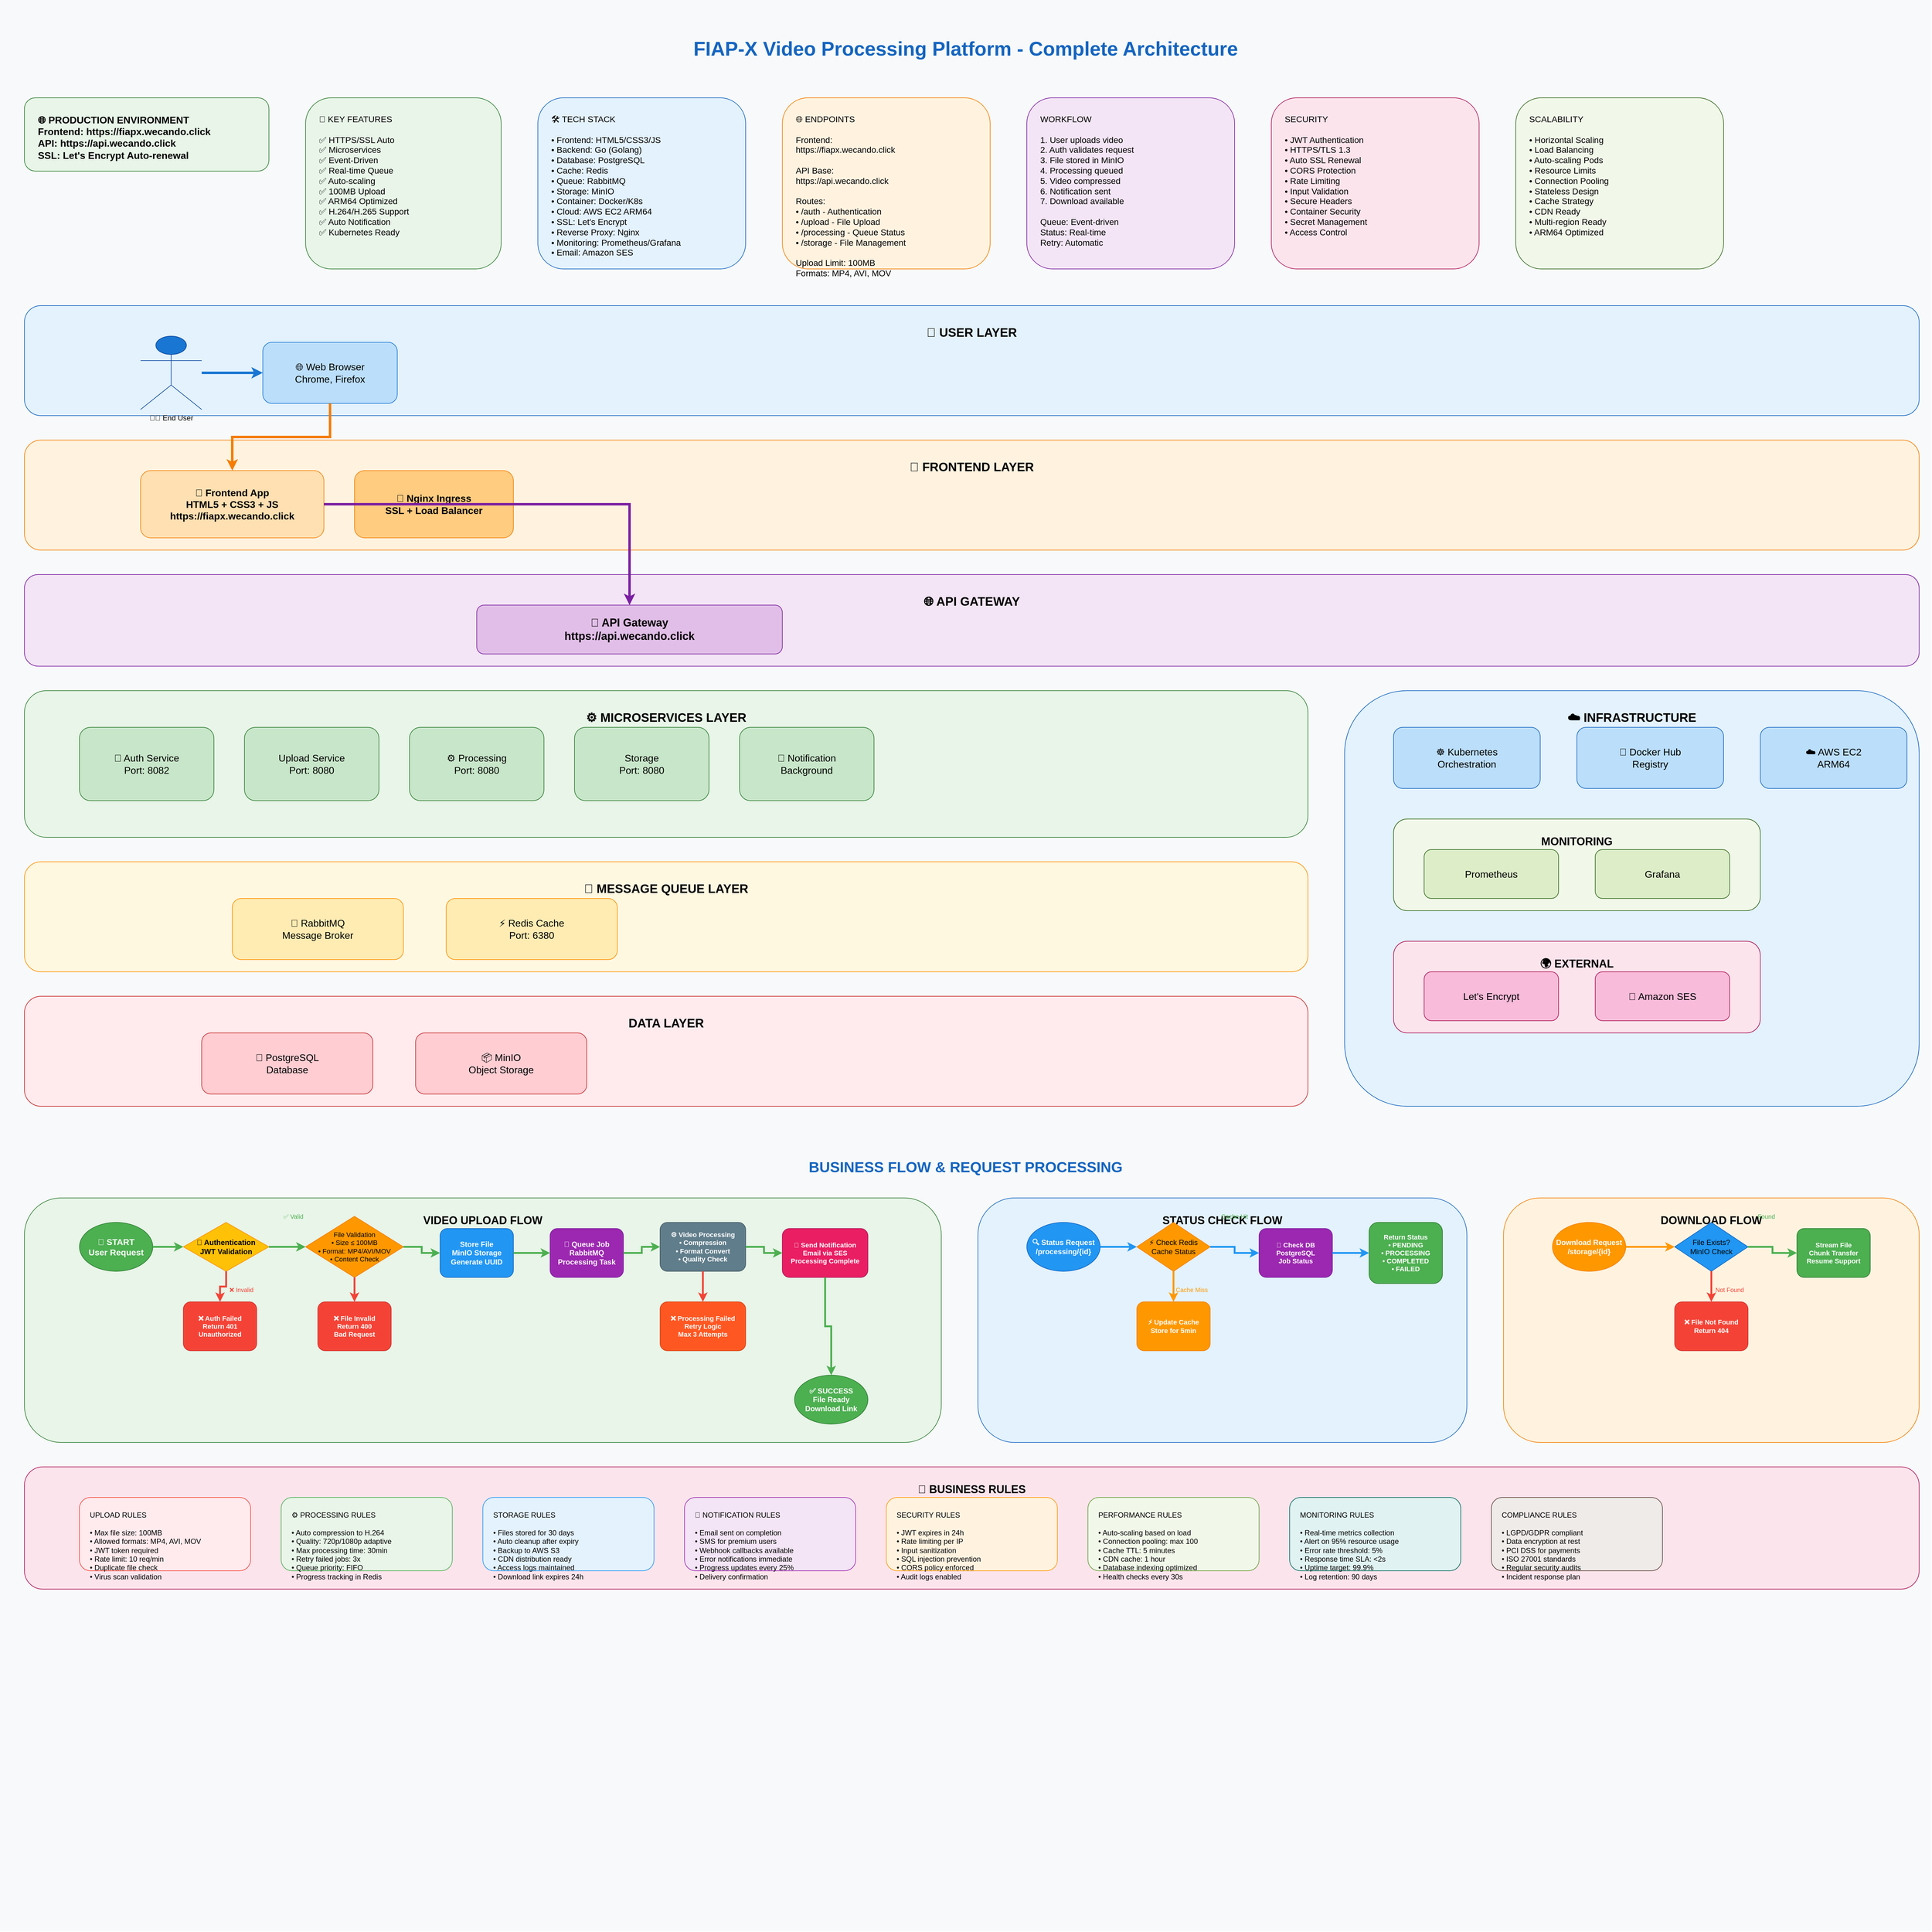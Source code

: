 <mxfile version="24.6.4" type="device">
  <diagram name="FIAP-X Complete Architecture" id="fiapx-complete-arch">
    <mxGraphModel dx="3800" dy="3200" grid="1" gridSize="10" guides="1" tooltips="1" connect="1" arrows="1" fold="1" page="1" pageScale="1" pageWidth="3200" pageHeight="3200" math="0" shadow="0">
      <root>
        <mxCell id="0" />
        <mxCell id="1" parent="0" />
        
        <!-- Background -->
        <mxCell id="bg" value="" style="rounded=0;whiteSpace=wrap;html=1;fillColor=#f8f9fa;strokeColor=none;" vertex="1" parent="1">
          <mxGeometry x="20" y="20" width="3160" height="3160" as="geometry" />
        </mxCell>
        
        <!-- Title -->
        <mxCell id="title" value="FIAP-X Video Processing Platform - Complete Architecture" style="text;html=1;strokeColor=none;fillColor=none;align=center;verticalAlign=middle;whiteSpace=wrap;rounded=0;fontSize=32;fontStyle=1;fontColor=#1565C0;" vertex="1" parent="1">
          <mxGeometry x="400" y="60" width="2400" height="80" as="geometry" />
        </mxCell>

        <!-- Production URLs -->
        <mxCell id="urls" value="🌐 PRODUCTION ENVIRONMENT&#xa;Frontend: https://fiapx.wecando.click&#xa;API: https://api.wecando.click&#xa;SSL: Let's Encrypt Auto-renewal" style="rounded=1;whiteSpace=wrap;html=1;fillColor=#E8F5E8;strokeColor=#2E7D32;fontSize=16;fontStyle=1;align=left;verticalAlign=top;spacingLeft=20;spacingTop=20;" vertex="1" parent="1">
          <mxGeometry x="60" y="180" width="400" height="120" as="geometry" />
        </mxCell>

        <!-- FEATURES BOX -->
        <mxCell id="features" value="🔑 KEY FEATURES&#xa;&#xa;✅ HTTPS/SSL Auto&#xa;✅ Microservices&#xa;✅ Event-Driven&#xa;✅ Real-time Queue&#xa;✅ Auto-scaling&#xa;✅ 100MB Upload&#xa;✅ ARM64 Optimized&#xa;✅ H.264/H.265 Support&#xa;✅ Auto Notification&#xa;✅ Kubernetes Ready" style="rounded=1;whiteSpace=wrap;html=1;fillColor=#E8F5E8;strokeColor=#2E7D32;fontSize=14;align=left;verticalAlign=top;spacingLeft=20;spacingTop=20;" vertex="1" parent="1">
          <mxGeometry x="520" y="180" width="320" height="280" as="geometry" />
        </mxCell>

        <!-- TECH STACK -->
        <mxCell id="tech-stack" value="🛠️ TECH STACK&#xa;&#xa;• Frontend: HTML5/CSS3/JS&#xa;• Backend: Go (Golang)&#xa;• Database: PostgreSQL&#xa;• Cache: Redis&#xa;• Queue: RabbitMQ&#xa;• Storage: MinIO&#xa;• Container: Docker/K8s&#xa;• Cloud: AWS EC2 ARM64&#xa;• SSL: Let's Encrypt&#xa;• Reverse Proxy: Nginx&#xa;• Monitoring: Prometheus/Grafana&#xa;• Email: Amazon SES" style="rounded=1;whiteSpace=wrap;html=1;fillColor=#E3F2FD;strokeColor=#1565C0;fontSize=14;align=left;verticalAlign=top;spacingLeft=20;spacingTop=20;" vertex="1" parent="1">
          <mxGeometry x="900" y="180" width="340" height="280" as="geometry" />
        </mxCell>

        <!-- ENDPOINTS -->
        <mxCell id="endpoints" value="🌐 ENDPOINTS&#xa;&#xa;Frontend:&#xa;https://fiapx.wecando.click&#xa;&#xa;API Base:&#xa;https://api.wecando.click&#xa;&#xa;Routes:&#xa;• /auth - Authentication&#xa;• /upload - File Upload&#xa;• /processing - Queue Status&#xa;• /storage - File Management&#xa;&#xa;Upload Limit: 100MB&#xa;Formats: MP4, AVI, MOV" style="rounded=1;whiteSpace=wrap;html=1;fillColor=#FFF3E0;strokeColor=#F57C00;fontSize=14;align=left;verticalAlign=top;spacingLeft=20;spacingTop=20;" vertex="1" parent="1">
          <mxGeometry x="1300" y="180" width="340" height="280" as="geometry" />
        </mxCell>

        <!-- WORKFLOW -->
        <mxCell id="workflow" value="WORKFLOW&#xa;&#xa;1. User uploads video&#xa;2. Auth validates request&#xa;3. File stored in MinIO&#xa;4. Processing queued&#xa;5. Video compressed&#xa;6. Notification sent&#xa;7. Download available&#xa;&#xa;Queue: Event-driven&#xa;Status: Real-time&#xa;Retry: Automatic" style="rounded=1;whiteSpace=wrap;html=1;fillColor=#F3E5F5;strokeColor=#7B1FA2;fontSize=14;align=left;verticalAlign=top;spacingLeft=20;spacingTop=20;" vertex="1" parent="1">
          <mxGeometry x="1700" y="180" width="340" height="280" as="geometry" />
        </mxCell>

        <!-- SECURITY -->
        <mxCell id="security" value="SECURITY&#xa;&#xa;• JWT Authentication&#xa;• HTTPS/TLS 1.3&#xa;• Auto SSL Renewal&#xa;• CORS Protection&#xa;• Rate Limiting&#xa;• Input Validation&#xa;• Secure Headers&#xa;• Container Security&#xa;• Secret Management&#xa;• Access Control" style="rounded=1;whiteSpace=wrap;html=1;fillColor=#FCE4EC;strokeColor=#AD1457;fontSize=14;align=left;verticalAlign=top;spacingLeft=20;spacingTop=20;" vertex="1" parent="1">
          <mxGeometry x="2100" y="180" width="340" height="280" as="geometry" />
        </mxCell>

        <!-- SCALABILITY -->
        <mxCell id="scalability" value="SCALABILITY&#xa;&#xa;• Horizontal Scaling&#xa;• Load Balancing&#xa;• Auto-scaling Pods&#xa;• Resource Limits&#xa;• Connection Pooling&#xa;• Stateless Design&#xa;• Cache Strategy&#xa;• CDN Ready&#xa;• Multi-region Ready&#xa;• ARM64 Optimized" style="rounded=1;whiteSpace=wrap;html=1;fillColor=#F1F8E9;strokeColor=#33691E;fontSize=14;align=left;verticalAlign=top;spacingLeft=20;spacingTop=20;" vertex="1" parent="1">
          <mxGeometry x="2500" y="180" width="340" height="280" as="geometry" />
        </mxCell>

        <!-- USER LAYER -->
        <mxCell id="user-layer" value="👤 USER LAYER" style="rounded=1;whiteSpace=wrap;html=1;fillColor=#E3F2FD;strokeColor=#1565C0;fontSize=20;fontStyle=1;verticalAlign=top;spacingTop=25;" vertex="1" parent="1">
          <mxGeometry x="60" y="520" width="3100" height="180" as="geometry" />
        </mxCell>

        
        <!-- User -->
        <mxCell id="user" value="👨‍💻 End User" style="shape=umlActor;verticalLabelPosition=bottom;verticalAlign=top;html=1;outlineConnect=0;fillColor=#1976D2;strokeColor=#0D47A1;" vertex="1" parent="1">
          <mxGeometry x="250" y="570" width="100" height="120" as="geometry" />
        </mxCell>
        
        <!-- Browser -->
        <mxCell id="browser" value="🌐 Web Browser&#xa;Chrome, Firefox" style="rounded=1;whiteSpace=wrap;html=1;fillColor=#BBDEFB;strokeColor=#1976D2;fontSize=16;" vertex="1" parent="1">
          <mxGeometry x="450" y="580" width="220" height="100" as="geometry" />
        </mxCell>

        <!-- FRONTEND LAYER -->
        <mxCell id="frontend-layer" value="🎨 FRONTEND LAYER" style="rounded=1;whiteSpace=wrap;html=1;fillColor=#FFF3E0;strokeColor=#F57C00;fontSize=20;fontStyle=1;verticalAlign=top;spacingTop=25;" vertex="1" parent="1">
          <mxGeometry x="60" y="740" width="3100" height="180" as="geometry" />
        </mxCell>
        
        <!-- Frontend App -->
        <mxCell id="frontend" value="🎯 Frontend App&#xa;HTML5 + CSS3 + JS&#xa;https://fiapx.wecando.click" style="rounded=1;whiteSpace=wrap;html=1;fillColor=#FFE0B2;strokeColor=#F57C00;fontSize=16;fontStyle=1;" vertex="1" parent="1">
          <mxGeometry x="250" y="790" width="300" height="110" as="geometry" />
        </mxCell>
        
        <!-- Nginx -->
        <mxCell id="nginx" value="🔧 Nginx Ingress&#xa;SSL + Load Balancer" style="rounded=1;whiteSpace=wrap;html=1;fillColor=#FFCC80;strokeColor=#F57C00;fontSize=16;fontStyle=1;" vertex="1" parent="1">
          <mxGeometry x="600" y="790" width="260" height="110" as="geometry" />
        </mxCell>

        <!-- API GATEWAY -->
        <mxCell id="gateway-layer" value="🌐 API GATEWAY" style="rounded=1;whiteSpace=wrap;html=1;fillColor=#F3E5F5;strokeColor=#7B1FA2;fontSize=20;fontStyle=1;verticalAlign=top;spacingTop=25;" vertex="1" parent="1">
          <mxGeometry x="60" y="960" width="3100" height="150" as="geometry" />
        </mxCell>
        
        <mxCell id="api-gateway" value="🔗 API Gateway&#xa;https://api.wecando.click" style="rounded=1;whiteSpace=wrap;html=1;fillColor=#E1BEE7;strokeColor=#7B1FA2;fontSize=18;fontStyle=1;" vertex="1" parent="1">
          <mxGeometry x="800" y="1010" width="500" height="80" as="geometry" />
        </mxCell>

        <!-- MICROSERVICES -->
        <mxCell id="services-layer" value="⚙️ MICROSERVICES LAYER" style="rounded=1;whiteSpace=wrap;html=1;fillColor=#E8F5E8;strokeColor=#2E7D32;fontSize=20;fontStyle=1;verticalAlign=top;spacingTop=25;" vertex="1" parent="1">
          <mxGeometry x="60" y="1150" width="2100" height="240" as="geometry" />
        </mxCell>
        
        <!-- Services -->
        <mxCell id="auth-service" value="🔐 Auth Service&#xa;Port: 8082" style="rounded=1;whiteSpace=wrap;html=1;fillColor=#C8E6C9;strokeColor=#2E7D32;fontSize=16;" vertex="1" parent="1">
          <mxGeometry x="150" y="1210" width="220" height="120" as="geometry" />
        </mxCell>
        
        <mxCell id="upload-service" value="Upload Service&#xa;Port: 8080" style="rounded=1;whiteSpace=wrap;html=1;fillColor=#C8E6C9;strokeColor=#2E7D32;fontSize=16;" vertex="1" parent="1">
          <mxGeometry x="420" y="1210" width="220" height="120" as="geometry" />
        </mxCell>
        
        <mxCell id="processing-service" value="⚙️ Processing&#xa;Port: 8080" style="rounded=1;whiteSpace=wrap;html=1;fillColor=#C8E6C9;strokeColor=#2E7D32;fontSize=16;" vertex="1" parent="1">
          <mxGeometry x="690" y="1210" width="220" height="120" as="geometry" />
        </mxCell>
        
        <mxCell id="storage-service" value="Storage&#xa;Port: 8080" style="rounded=1;whiteSpace=wrap;html=1;fillColor=#C8E6C9;strokeColor=#2E7D32;fontSize=16;" vertex="1" parent="1">
          <mxGeometry x="960" y="1210" width="220" height="120" as="geometry" />
        </mxCell>
        
        <mxCell id="notification-service" value="📧 Notification&#xa;Background" style="rounded=1;whiteSpace=wrap;html=1;fillColor=#C8E6C9;strokeColor=#2E7D32;fontSize=16;" vertex="1" parent="1">
          <mxGeometry x="1230" y="1210" width="220" height="120" as="geometry" />
        </mxCell>

        <!-- MESSAGE LAYER -->
        <mxCell id="message-layer" value="📨 MESSAGE QUEUE LAYER" style="rounded=1;whiteSpace=wrap;html=1;fillColor=#FFF8E1;strokeColor=#FF8F00;fontSize=20;fontStyle=1;verticalAlign=top;spacingTop=25;" vertex="1" parent="1">
          <mxGeometry x="60" y="1430" width="2100" height="180" as="geometry" />
        </mxCell>
        
        <mxCell id="rabbitmq" value="🐰 RabbitMQ&#xa;Message Broker" style="rounded=1;whiteSpace=wrap;html=1;fillColor=#FFECB3;strokeColor=#FF8F00;fontSize=16;" vertex="1" parent="1">
          <mxGeometry x="400" y="1490" width="280" height="100" as="geometry" />
        </mxCell>
        
        <mxCell id="redis" value="⚡ Redis Cache&#xa;Port: 6380" style="rounded=1;whiteSpace=wrap;html=1;fillColor=#FFECB3;strokeColor=#FF8F00;fontSize=16;" vertex="1" parent="1">
          <mxGeometry x="750" y="1490" width="280" height="100" as="geometry" />
        </mxCell>

        <!-- DATA LAYER -->
        <mxCell id="data-layer" value="DATA LAYER" style="rounded=1;whiteSpace=wrap;html=1;fillColor=#FFEBEE;strokeColor=#C62828;fontSize=20;fontStyle=1;verticalAlign=top;spacingTop=25;" vertex="1" parent="1">
          <mxGeometry x="60" y="1650" width="2100" height="180" as="geometry" />
        </mxCell>
        
        <mxCell id="postgresql" value="🐘 PostgreSQL&#xa;Database" style="rounded=1;whiteSpace=wrap;html=1;fillColor=#FFCDD2;strokeColor=#C62828;fontSize=16;" vertex="1" parent="1">
          <mxGeometry x="350" y="1710" width="280" height="100" as="geometry" />
        </mxCell>
        
        <mxCell id="minio" value="📦 MinIO&#xa;Object Storage" style="rounded=1;whiteSpace=wrap;html=1;fillColor=#FFCDD2;strokeColor=#C62828;fontSize=16;" vertex="1" parent="1">
          <mxGeometry x="700" y="1710" width="280" height="100" as="geometry" />
        </mxCell>

        <!-- INFRASTRUCTURE -->
        <mxCell id="infra-layer" value="☁️ INFRASTRUCTURE" style="rounded=1;whiteSpace=wrap;html=1;fillColor=#E3F2FD;strokeColor=#1565C0;fontSize=20;fontStyle=1;verticalAlign=top;spacingTop=25;" vertex="1" parent="1">
          <mxGeometry x="2220" y="1150" width="940" height="680" as="geometry" />
        </mxCell>
        
        <mxCell id="kubernetes" value="☸️ Kubernetes&#xa;Orchestration" style="rounded=1;whiteSpace=wrap;html=1;fillColor=#BBDEFB;strokeColor=#1565C0;fontSize=16;" vertex="1" parent="1">
          <mxGeometry x="2300" y="1210" width="240" height="100" as="geometry" />
        </mxCell>
        
        <mxCell id="docker" value="🐳 Docker Hub&#xa;Registry" style="rounded=1;whiteSpace=wrap;html=1;fillColor=#BBDEFB;strokeColor=#1565C0;fontSize=16;" vertex="1" parent="1">
          <mxGeometry x="2600" y="1210" width="240" height="100" as="geometry" />
        </mxCell>
        
        <mxCell id="aws" value="☁️ AWS EC2&#xa;ARM64" style="rounded=1;whiteSpace=wrap;html=1;fillColor=#BBDEFB;strokeColor=#1565C0;fontSize=16;" vertex="1" parent="1">
          <mxGeometry x="2900" y="1210" width="240" height="100" as="geometry" />
        </mxCell>

        <!-- MONITORING -->
        <mxCell id="monitoring" value="MONITORING" style="rounded=1;whiteSpace=wrap;html=1;fillColor=#F1F8E9;strokeColor=#33691E;fontSize=18;fontStyle=1;verticalAlign=top;spacingTop=20;" vertex="1" parent="1">
          <mxGeometry x="2300" y="1360" width="600" height="150" as="geometry" />
        </mxCell>
        
        <mxCell id="prometheus" value="Prometheus" style="rounded=1;whiteSpace=wrap;html=1;fillColor=#DCEDC8;strokeColor=#33691E;fontSize=16;" vertex="1" parent="1">
          <mxGeometry x="2350" y="1410" width="220" height="80" as="geometry" />
        </mxCell>
        
        <mxCell id="grafana" value="Grafana" style="rounded=1;whiteSpace=wrap;html=1;fillColor=#DCEDC8;strokeColor=#33691E;fontSize=16;" vertex="1" parent="1">
          <mxGeometry x="2630" y="1410" width="220" height="80" as="geometry" />
        </mxCell>

        <!-- EXTERNAL -->
        <mxCell id="external" value="🌍 EXTERNAL" style="rounded=1;whiteSpace=wrap;html=1;fillColor=#FCE4EC;strokeColor=#AD1457;fontSize=18;fontStyle=1;verticalAlign=top;spacingTop=20;" vertex="1" parent="1">
          <mxGeometry x="2300" y="1560" width="600" height="150" as="geometry" />
        </mxCell>
        
        <mxCell id="letsencrypt" value="Let's Encrypt" style="rounded=1;whiteSpace=wrap;html=1;fillColor=#F8BBD9;strokeColor=#AD1457;fontSize=16;" vertex="1" parent="1">
          <mxGeometry x="2350" y="1610" width="220" height="80" as="geometry" />
        </mxCell>
        
        <mxCell id="ses" value="📧 Amazon SES" style="rounded=1;whiteSpace=wrap;html=1;fillColor=#F8BBD9;strokeColor=#AD1457;fontSize=16;" vertex="1" parent="1">
          <mxGeometry x="2630" y="1610" width="220" height="80" as="geometry" />
        </mxCell>

        <!-- BUSINESS FLOW SECTION -->
        <mxCell id="flow-title" value="BUSINESS FLOW &amp; REQUEST PROCESSING" style="text;html=1;strokeColor=none;fillColor=none;align=center;verticalAlign=middle;whiteSpace=wrap;rounded=0;fontSize=24;fontStyle=1;fontColor=#1565C0;" vertex="1" parent="1">
          <mxGeometry x="400" y="1900" width="2400" height="60" as="geometry" />
        </mxCell>

        <!-- UPLOAD FLOW -->
        <mxCell id="upload-flow-layer" value="VIDEO UPLOAD FLOW" style="rounded=1;whiteSpace=wrap;html=1;fillColor=#E8F5E8;strokeColor=#2E7D32;fontSize=18;fontStyle=1;verticalAlign=top;spacingTop=20;" vertex="1" parent="1">
          <mxGeometry x="60" y="1980" width="1500" height="400" as="geometry" />
        </mxCell>

        <!-- Flow Start -->
        <mxCell id="flow-start" value="🚀 START&#xa;User Request" style="ellipse;whiteSpace=wrap;html=1;fillColor=#4CAF50;strokeColor=#2E7D32;fontSize=14;fontStyle=1;fontColor=white;" vertex="1" parent="1">
          <mxGeometry x="150" y="2020" width="120" height="80" as="geometry" />
        </mxCell>

        <!-- Auth Check -->
        <mxCell id="flow-auth" value="🔐 Authentication&#xa;JWT Validation" style="rhombus;whiteSpace=wrap;html=1;fillColor=#FFC107;strokeColor=#FF8F00;fontSize=12;fontStyle=1;" vertex="1" parent="1">
          <mxGeometry x="320" y="2020" width="140" height="80" as="geometry" />
        </mxCell>

        <!-- File Validation -->
        <mxCell id="flow-file-check" value="File Validation&#xa;• Size ≤ 100MB&#xa;• Format: MP4/AVI/MOV&#xa;• Content Check" style="rhombus;whiteSpace=wrap;html=1;fillColor=#FF9800;strokeColor=#F57C00;fontSize=11;" vertex="1" parent="1">
          <mxGeometry x="520" y="2010" width="160" height="100" as="geometry" />
        </mxCell>

        <!-- Storage -->
        <mxCell id="flow-storage" value="Store File&#xa;MinIO Storage&#xa;Generate UUID" style="rounded=1;whiteSpace=wrap;html=1;fillColor=#2196F3;strokeColor=#1565C0;fontSize=12;fontStyle=1;fontColor=white;" vertex="1" parent="1">
          <mxGeometry x="740" y="2030" width="120" height="80" as="geometry" />
        </mxCell>

        <!-- Queue Processing -->
        <mxCell id="flow-queue" value="📨 Queue Job&#xa;RabbitMQ&#xa;Processing Task" style="rounded=1;whiteSpace=wrap;html=1;fillColor=#9C27B0;strokeColor=#7B1FA2;fontSize=12;fontStyle=1;fontColor=white;" vertex="1" parent="1">
          <mxGeometry x="920" y="2030" width="120" height="80" as="geometry" />
        </mxCell>

        <!-- Processing -->
        <mxCell id="flow-processing" value="⚙️ Video Processing&#xa;• Compression&#xa;• Format Convert&#xa;• Quality Check" style="rounded=1;whiteSpace=wrap;html=1;fillColor=#607D8B;strokeColor=#455A64;fontSize=11;fontStyle=1;fontColor=white;" vertex="1" parent="1">
          <mxGeometry x="1100" y="2020" width="140" height="80" as="geometry" />
        </mxCell>

        <!-- Notification -->
        <mxCell id="flow-notification" value="📧 Send Notification&#xa;Email via SES&#xa;Processing Complete" style="rounded=1;whiteSpace=wrap;html=1;fillColor=#E91E63;strokeColor=#AD1457;fontSize=11;fontStyle=1;fontColor=white;" vertex="1" parent="1">
          <mxGeometry x="1300" y="2030" width="140" height="80" as="geometry" />
        </mxCell>

        <!-- Error Flows -->
        <mxCell id="flow-auth-error" value="❌ Auth Failed&#xa;Return 401&#xa;Unauthorized" style="rounded=1;whiteSpace=wrap;html=1;fillColor=#F44336;strokeColor=#D32F2F;fontSize=11;fontStyle=1;fontColor=white;" vertex="1" parent="1">
          <mxGeometry x="320" y="2150" width="120" height="80" as="geometry" />
        </mxCell>

        <mxCell id="flow-file-error" value="❌ File Invalid&#xa;Return 400&#xa;Bad Request" style="rounded=1;whiteSpace=wrap;html=1;fillColor=#F44336;strokeColor=#D32F2F;fontSize=11;fontStyle=1;fontColor=white;" vertex="1" parent="1">
          <mxGeometry x="540" y="2150" width="120" height="80" as="geometry" />
        </mxCell>

        <mxCell id="flow-process-error" value="❌ Processing Failed&#xa;Retry Logic&#xa;Max 3 Attempts" style="rounded=1;whiteSpace=wrap;html=1;fillColor=#FF5722;strokeColor=#D84315;fontSize=11;fontStyle=1;fontColor=white;" vertex="1" parent="1">
          <mxGeometry x="1100" y="2150" width="140" height="80" as="geometry" />
        </mxCell>

        <!-- Success End -->
        <mxCell id="flow-success" value="✅ SUCCESS&#xa;File Ready&#xa;Download Link" style="ellipse;whiteSpace=wrap;html=1;fillColor=#4CAF50;strokeColor=#2E7D32;fontSize=12;fontStyle=1;fontColor=white;" vertex="1" parent="1">
          <mxGeometry x="1320" y="2270" width="120" height="80" as="geometry" />
        </mxCell>

        <!-- STATUS CHECK FLOW -->
        <mxCell id="status-flow-layer" value="STATUS CHECK FLOW" style="rounded=1;whiteSpace=wrap;html=1;fillColor=#E3F2FD;strokeColor=#1565C0;fontSize=18;fontStyle=1;verticalAlign=top;spacingTop=20;" vertex="1" parent="1">
          <mxGeometry x="1620" y="1980" width="800" height="400" as="geometry" />
        </mxCell>

        <!-- Status Start -->
        <mxCell id="status-start" value="🔍 Status Request&#xa;/processing/{id}" style="ellipse;whiteSpace=wrap;html=1;fillColor=#2196F3;strokeColor=#1565C0;fontSize=12;fontStyle=1;fontColor=white;" vertex="1" parent="1">
          <mxGeometry x="1700" y="2020" width="120" height="80" as="geometry" />
        </mxCell>

        <!-- Redis Check -->
        <mxCell id="status-redis" value="⚡ Check Redis&#xa;Cache Status" style="rhombus;whiteSpace=wrap;html=1;fillColor=#FF9800;strokeColor=#F57C00;fontSize=12;" vertex="1" parent="1">
          <mxGeometry x="1880" y="2020" width="120" height="80" as="geometry" />
        </mxCell>

        <!-- DB Check -->
        <mxCell id="status-db" value="🐘 Check DB&#xa;PostgreSQL&#xa;Job Status" style="rounded=1;whiteSpace=wrap;html=1;fillColor=#9C27B0;strokeColor=#7B1FA2;fontSize=11;fontStyle=1;fontColor=white;" vertex="1" parent="1">
          <mxGeometry x="2080" y="2030" width="120" height="80" as="geometry" />
        </mxCell>

        <!-- Status Response -->
        <mxCell id="status-response" value="Return Status&#xa;• PENDING&#xa;• PROCESSING&#xa;• COMPLETED&#xa;• FAILED" style="rounded=1;whiteSpace=wrap;html=1;fillColor=#4CAF50;strokeColor=#2E7D32;fontSize=11;fontStyle=1;fontColor=white;" vertex="1" parent="1">
          <mxGeometry x="2260" y="2020" width="120" height="100" as="geometry" />
        </mxCell>

        <!-- Cache Update -->
        <mxCell id="status-cache-update" value="⚡ Update Cache&#xa;Store for 5min" style="rounded=1;whiteSpace=wrap;html=1;fillColor=#FF9800;strokeColor=#F57C00;fontSize=11;fontStyle=1;fontColor=white;" vertex="1" parent="1">
          <mxGeometry x="1880" y="2150" width="120" height="80" as="geometry" />
        </mxCell>

        <!-- DOWNLOAD FLOW -->
        <mxCell id="download-flow-layer" value="DOWNLOAD FLOW" style="rounded=1;whiteSpace=wrap;html=1;fillColor=#FFF3E0;strokeColor=#F57C00;fontSize=18;fontStyle=1;verticalAlign=top;spacingTop=20;" vertex="1" parent="1">
          <mxGeometry x="2480" y="1980" width="680" height="400" as="geometry" />
        </mxCell>

        <!-- Download Start -->
        <mxCell id="download-start" value="Download Request&#xa;/storage/{id}" style="ellipse;whiteSpace=wrap;html=1;fillColor=#FF9800;strokeColor=#F57C00;fontSize=12;fontStyle=1;fontColor=white;" vertex="1" parent="1">
          <mxGeometry x="2560" y="2020" width="120" height="80" as="geometry" />
        </mxCell>

        <!-- File Check -->
        <mxCell id="download-check" value="File Exists?&#xa;MinIO Check" style="rhombus;whiteSpace=wrap;html=1;fillColor=#2196F3;strokeColor=#1565C0;fontSize=12;" vertex="1" parent="1">
          <mxGeometry x="2760" y="2020" width="120" height="80" as="geometry" />
        </mxCell>

        <!-- Stream File -->
        <mxCell id="download-stream" value="Stream File&#xa;Chunk Transfer&#xa;Resume Support" style="rounded=1;whiteSpace=wrap;html=1;fillColor=#4CAF50;strokeColor=#2E7D32;fontSize=11;fontStyle=1;fontColor=white;" vertex="1" parent="1">
          <mxGeometry x="2960" y="2030" width="120" height="80" as="geometry" />
        </mxCell>

        <!-- Not Found -->
        <mxCell id="download-error" value="❌ File Not Found&#xa;Return 404" style="rounded=1;whiteSpace=wrap;html=1;fillColor=#F44336;strokeColor=#D32F2F;fontSize=11;fontStyle=1;fontColor=white;" vertex="1" parent="1">
          <mxGeometry x="2760" y="2150" width="120" height="80" as="geometry" />
        </mxCell>

        <!-- BUSINESS RULES -->
        <mxCell id="rules-layer" value="📜 BUSINESS RULES" style="rounded=1;whiteSpace=wrap;html=1;fillColor=#FCE4EC;strokeColor=#AD1457;fontSize=18;fontStyle=1;verticalAlign=top;spacingTop=20;" vertex="1" parent="1">
          <mxGeometry x="60" y="2420" width="3100" height="200" as="geometry" />
        </mxCell>

        <mxCell id="rules-upload" value="UPLOAD RULES&#xa;&#xa;• Max file size: 100MB&#xa;• Allowed formats: MP4, AVI, MOV&#xa;• JWT token required&#xa;• Rate limit: 10 req/min&#xa;• Duplicate file check&#xa;• Virus scan validation" style="rounded=1;whiteSpace=wrap;html=1;fillColor=#FFEBEE;strokeColor=#F44336;fontSize=12;align=left;verticalAlign=top;spacingLeft=15;spacingTop=15;" vertex="1" parent="1">
          <mxGeometry x="150" y="2470" width="280" height="120" as="geometry" />
        </mxCell>

        <mxCell id="rules-processing" value="⚙️ PROCESSING RULES&#xa;&#xa;• Auto compression to H.264&#xa;• Quality: 720p/1080p adaptive&#xa;• Max processing time: 30min&#xa;• Retry failed jobs: 3x&#xa;• Queue priority: FIFO&#xa;• Progress tracking in Redis" style="rounded=1;whiteSpace=wrap;html=1;fillColor=#E8F5E8;strokeColor=#4CAF50;fontSize=12;align=left;verticalAlign=top;spacingLeft=15;spacingTop=15;" vertex="1" parent="1">
          <mxGeometry x="480" y="2470" width="280" height="120" as="geometry" />
        </mxCell>

        <mxCell id="rules-storage" value="STORAGE RULES&#xa;&#xa;• Files stored for 30 days&#xa;• Auto cleanup after expiry&#xa;• Backup to AWS S3&#xa;• CDN distribution ready&#xa;• Access logs maintained&#xa;• Download link expires 24h" style="rounded=1;whiteSpace=wrap;html=1;fillColor=#E3F2FD;strokeColor=#2196F3;fontSize=12;align=left;verticalAlign=top;spacingLeft=15;spacingTop=15;" vertex="1" parent="1">
          <mxGeometry x="810" y="2470" width="280" height="120" as="geometry" />
        </mxCell>

        <mxCell id="rules-notification" value="📧 NOTIFICATION RULES&#xa;&#xa;• Email sent on completion&#xa;• SMS for premium users&#xa;• Webhook callbacks available&#xa;• Error notifications immediate&#xa;• Progress updates every 25%&#xa;• Delivery confirmation" style="rounded=1;whiteSpace=wrap;html=1;fillColor=#F3E5F5;strokeColor=#9C27B0;fontSize=12;align=left;verticalAlign=top;spacingLeft=15;spacingTop=15;" vertex="1" parent="1">
          <mxGeometry x="1140" y="2470" width="280" height="120" as="geometry" />
        </mxCell>

        <mxCell id="rules-security" value="SECURITY RULES&#xa;&#xa;• JWT expires in 24h&#xa;• Rate limiting per IP&#xa;• Input sanitization&#xa;• SQL injection prevention&#xa;• CORS policy enforced&#xa;• Audit logs enabled" style="rounded=1;whiteSpace=wrap;html=1;fillColor=#FFF3E0;strokeColor=#FF9800;fontSize=12;align=left;verticalAlign=top;spacingLeft=15;spacingTop=15;" vertex="1" parent="1">
          <mxGeometry x="1470" y="2470" width="280" height="120" as="geometry" />
        </mxCell>

        <mxCell id="rules-performance" value="PERFORMANCE RULES&#xa;&#xa;• Auto-scaling based on load&#xa;• Connection pooling: max 100&#xa;• Cache TTL: 5 minutes&#xa;• CDN cache: 1 hour&#xa;• Database indexing optimized&#xa;• Health checks every 30s" style="rounded=1;whiteSpace=wrap;html=1;fillColor=#F1F8E9;strokeColor=#689F38;fontSize=12;align=left;verticalAlign=top;spacingLeft=15;spacingTop=15;" vertex="1" parent="1">
          <mxGeometry x="1800" y="2470" width="280" height="120" as="geometry" />
        </mxCell>

        <mxCell id="rules-monitoring" value="MONITORING RULES&#xa;&#xa;• Real-time metrics collection&#xa;• Alert on 95% resource usage&#xa;• Error rate threshold: 5%&#xa;• Response time SLA: &lt;2s&#xa;• Uptime target: 99.9%&#xa;• Log retention: 90 days" style="rounded=1;whiteSpace=wrap;html=1;fillColor=#E0F2F1;strokeColor=#00695C;fontSize=12;align=left;verticalAlign=top;spacingLeft=15;spacingTop=15;" vertex="1" parent="1">
          <mxGeometry x="2130" y="2470" width="280" height="120" as="geometry" />
        </mxCell>

        <mxCell id="rules-compliance" value="COMPLIANCE RULES&#xa;&#xa;• LGPD/GDPR compliant&#xa;• Data encryption at rest&#xa;• PCI DSS for payments&#xa;• ISO 27001 standards&#xa;• Regular security audits&#xa;• Incident response plan" style="rounded=1;whiteSpace=wrap;html=1;fillColor=#EFEBE9;strokeColor=#5D4037;fontSize=12;align=left;verticalAlign=top;spacingLeft=15;spacingTop=15;" vertex="1" parent="1">
          <mxGeometry x="2460" y="2470" width="280" height="120" as="geometry" />
        </mxCell>

        <!-- CONNECTIONS -->
        <mxCell id="conn1" style="edgeStyle=orthogonalEdgeStyle;rounded=0;orthogonalLoop=1;jettySize=auto;html=1;strokeColor=#1976D2;strokeWidth=4;" edge="1" parent="1" source="user" target="browser">
          <mxGeometry relative="1" as="geometry" />
        </mxCell>
        
        <mxCell id="conn2" style="edgeStyle=orthogonalEdgeStyle;rounded=0;orthogonalLoop=1;jettySize=auto;html=1;strokeColor=#F57C00;strokeWidth=4;" edge="1" parent="1" source="browser" target="frontend">
          <mxGeometry relative="1" as="geometry" />
        </mxCell>
        
        <mxCell id="conn3" style="edgeStyle=orthogonalEdgeStyle;rounded=0;orthogonalLoop=1;jettySize=auto;html=1;strokeColor=#7B1FA2;strokeWidth=4;" edge="1" parent="1" source="frontend" target="api-gateway">
          <mxGeometry relative="1" as="geometry" />
        </mxCell>

        <!-- FLOW CONNECTIONS -->
        <!-- Upload Flow -->
        <mxCell id="flow-conn1" style="edgeStyle=orthogonalEdgeStyle;rounded=0;orthogonalLoop=1;jettySize=auto;html=1;strokeColor=#4CAF50;strokeWidth=3;" edge="1" parent="1" source="flow-start" target="flow-auth">
          <mxGeometry relative="1" as="geometry" />
        </mxCell>
        
        <mxCell id="flow-conn2" style="edgeStyle=orthogonalEdgeStyle;rounded=0;orthogonalLoop=1;jettySize=auto;html=1;strokeColor=#4CAF50;strokeWidth=3;" edge="1" parent="1" source="flow-auth" target="flow-file-check">
          <mxGeometry relative="1" as="geometry" />
        </mxCell>
        
        <mxCell id="flow-conn3" style="edgeStyle=orthogonalEdgeStyle;rounded=0;orthogonalLoop=1;jettySize=auto;html=1;strokeColor=#4CAF50;strokeWidth=3;" edge="1" parent="1" source="flow-file-check" target="flow-storage">
          <mxGeometry relative="1" as="geometry" />
        </mxCell>
        
        <mxCell id="flow-conn4" style="edgeStyle=orthogonalEdgeStyle;rounded=0;orthogonalLoop=1;jettySize=auto;html=1;strokeColor=#4CAF50;strokeWidth=3;" edge="1" parent="1" source="flow-storage" target="flow-queue">
          <mxGeometry relative="1" as="geometry" />
        </mxCell>
        
        <mxCell id="flow-conn5" style="edgeStyle=orthogonalEdgeStyle;rounded=0;orthogonalLoop=1;jettySize=auto;html=1;strokeColor=#4CAF50;strokeWidth=3;" edge="1" parent="1" source="flow-queue" target="flow-processing">
          <mxGeometry relative="1" as="geometry" />
        </mxCell>
        
        <mxCell id="flow-conn6" style="edgeStyle=orthogonalEdgeStyle;rounded=0;orthogonalLoop=1;jettySize=auto;html=1;strokeColor=#4CAF50;strokeWidth=3;" edge="1" parent="1" source="flow-processing" target="flow-notification">
          <mxGeometry relative="1" as="geometry" />
        </mxCell>
        
        <mxCell id="flow-conn7" style="edgeStyle=orthogonalEdgeStyle;rounded=0;orthogonalLoop=1;jettySize=auto;html=1;strokeColor=#4CAF50;strokeWidth=3;" edge="1" parent="1" source="flow-notification" target="flow-success">
          <mxGeometry relative="1" as="geometry" />
        </mxCell>

        <!-- Error Connections -->
        <mxCell id="flow-error1" style="edgeStyle=orthogonalEdgeStyle;rounded=0;orthogonalLoop=1;jettySize=auto;html=1;strokeColor=#F44336;strokeWidth=3;" edge="1" parent="1" source="flow-auth" target="flow-auth-error">
          <mxGeometry relative="1" as="geometry" />
        </mxCell>
        
        <mxCell id="flow-error2" style="edgeStyle=orthogonalEdgeStyle;rounded=0;orthogonalLoop=1;jettySize=auto;html=1;strokeColor=#F44336;strokeWidth=3;" edge="1" parent="1" source="flow-file-check" target="flow-file-error">
          <mxGeometry relative="1" as="geometry" />
        </mxCell>
        
        <mxCell id="flow-error3" style="edgeStyle=orthogonalEdgeStyle;rounded=0;orthogonalLoop=1;jettySize=auto;html=1;strokeColor=#F44336;strokeWidth=3;" edge="1" parent="1" source="flow-processing" target="flow-process-error">
          <mxGeometry relative="1" as="geometry" />
        </mxCell>

        <!-- Status Flow Connections -->
        <mxCell id="status-conn1" style="edgeStyle=orthogonalEdgeStyle;rounded=0;orthogonalLoop=1;jettySize=auto;html=1;strokeColor=#2196F3;strokeWidth=3;" edge="1" parent="1" source="status-start" target="status-redis">
          <mxGeometry relative="1" as="geometry" />
        </mxCell>
        
        <mxCell id="status-conn2" style="edgeStyle=orthogonalEdgeStyle;rounded=0;orthogonalLoop=1;jettySize=auto;html=1;strokeColor=#2196F3;strokeWidth=3;" edge="1" parent="1" source="status-redis" target="status-db">
          <mxGeometry relative="1" as="geometry" />
        </mxCell>
        
        <mxCell id="status-conn3" style="edgeStyle=orthogonalEdgeStyle;rounded=0;orthogonalLoop=1;jettySize=auto;html=1;strokeColor=#2196F3;strokeWidth=3;" edge="1" parent="1" source="status-db" target="status-response">
          <mxGeometry relative="1" as="geometry" />
        </mxCell>
        
        <mxCell id="status-conn4" style="edgeStyle=orthogonalEdgeStyle;rounded=0;orthogonalLoop=1;jettySize=auto;html=1;strokeColor=#FF9800;strokeWidth=3;" edge="1" parent="1" source="status-redis" target="status-cache-update">
          <mxGeometry relative="1" as="geometry" />
        </mxCell>

        <!-- Download Flow Connections -->
        <mxCell id="download-conn1" style="edgeStyle=orthogonalEdgeStyle;rounded=0;orthogonalLoop=1;jettySize=auto;html=1;strokeColor=#FF9800;strokeWidth=3;" edge="1" parent="1" source="download-start" target="download-check">
          <mxGeometry relative="1" as="geometry" />
        </mxCell>
        
        <mxCell id="download-conn2" style="edgeStyle=orthogonalEdgeStyle;rounded=0;orthogonalLoop=1;jettySize=auto;html=1;strokeColor=#4CAF50;strokeWidth=3;" edge="1" parent="1" source="download-check" target="download-stream">
          <mxGeometry relative="1" as="geometry" />
        </mxCell>
        
        <mxCell id="download-conn3" style="edgeStyle=orthogonalEdgeStyle;rounded=0;orthogonalLoop=1;jettySize=auto;html=1;strokeColor=#F44336;strokeWidth=3;" edge="1" parent="1" source="download-check" target="download-error">
          <mxGeometry relative="1" as="geometry" />
        </mxCell>

        <!-- Flow Labels -->
        <mxCell id="label-success" value="✅ Valid" style="text;html=1;strokeColor=none;fillColor=none;align=center;verticalAlign=middle;whiteSpace=wrap;rounded=0;fontSize=10;fontColor=#4CAF50;" vertex="1" parent="1">
          <mxGeometry x="480" y="2000" width="40" height="20" as="geometry" />
        </mxCell>
        
        <mxCell id="label-error" value="❌ Invalid" style="text;html=1;strokeColor=none;fillColor=none;align=center;verticalAlign=middle;whiteSpace=wrap;rounded=0;fontSize=10;fontColor=#F44336;" vertex="1" parent="1">
          <mxGeometry x="390" y="2120" width="50" height="20" as="geometry" />
        </mxCell>
        
        <mxCell id="label-cache-hit" value="Cache Hit" style="text;html=1;strokeColor=none;fillColor=none;align=center;verticalAlign=middle;whiteSpace=wrap;rounded=0;fontSize=10;fontColor=#4CAF50;" vertex="1" parent="1">
          <mxGeometry x="2010" y="2000" width="60" height="20" as="geometry" />
        </mxCell>
        
        <mxCell id="label-cache-miss" value="Cache Miss" style="text;html=1;strokeColor=none;fillColor=none;align=center;verticalAlign=middle;whiteSpace=wrap;rounded=0;fontSize=10;fontColor=#FF9800;" vertex="1" parent="1">
          <mxGeometry x="1940" y="2120" width="60" height="20" as="geometry" />
        </mxCell>
        
        <mxCell id="label-file-found" value="Found" style="text;html=1;strokeColor=none;fillColor=none;align=center;verticalAlign=middle;whiteSpace=wrap;rounded=0;fontSize=10;fontColor=#4CAF50;" vertex="1" parent="1">
          <mxGeometry x="2890" y="2000" width="40" height="20" as="geometry" />
        </mxCell>
        
        <mxCell id="label-file-not-found" value="Not Found" style="text;html=1;strokeColor=none;fillColor=none;align=center;verticalAlign=middle;whiteSpace=wrap;rounded=0;fontSize=10;fontColor=#F44336;" vertex="1" parent="1">
          <mxGeometry x="2820" y="2120" width="60" height="20" as="geometry" />
        </mxCell>

      </root>
    </mxGraphModel>
  </diagram>
</mxfile>
